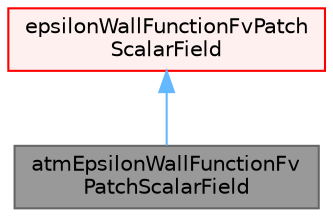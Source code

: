 digraph "atmEpsilonWallFunctionFvPatchScalarField"
{
 // LATEX_PDF_SIZE
  bgcolor="transparent";
  edge [fontname=Helvetica,fontsize=10,labelfontname=Helvetica,labelfontsize=10];
  node [fontname=Helvetica,fontsize=10,shape=box,height=0.2,width=0.4];
  Node1 [id="Node000001",label="atmEpsilonWallFunctionFv\lPatchScalarField",height=0.2,width=0.4,color="gray40", fillcolor="grey60", style="filled", fontcolor="black",tooltip="This boundary condition provides a wall constraint on the turbulent kinetic energy dissipation rate (..."];
  Node2 -> Node1 [id="edge1_Node000001_Node000002",dir="back",color="steelblue1",style="solid",tooltip=" "];
  Node2 [id="Node000002",label="epsilonWallFunctionFvPatch\lScalarField",height=0.2,width=0.4,color="red", fillcolor="#FFF0F0", style="filled",URL="$classFoam_1_1epsilonWallFunctionFvPatchScalarField.html",tooltip="This boundary condition provides wall functions for the turbulent kinetic energy dissipation rate (i...."];
}
